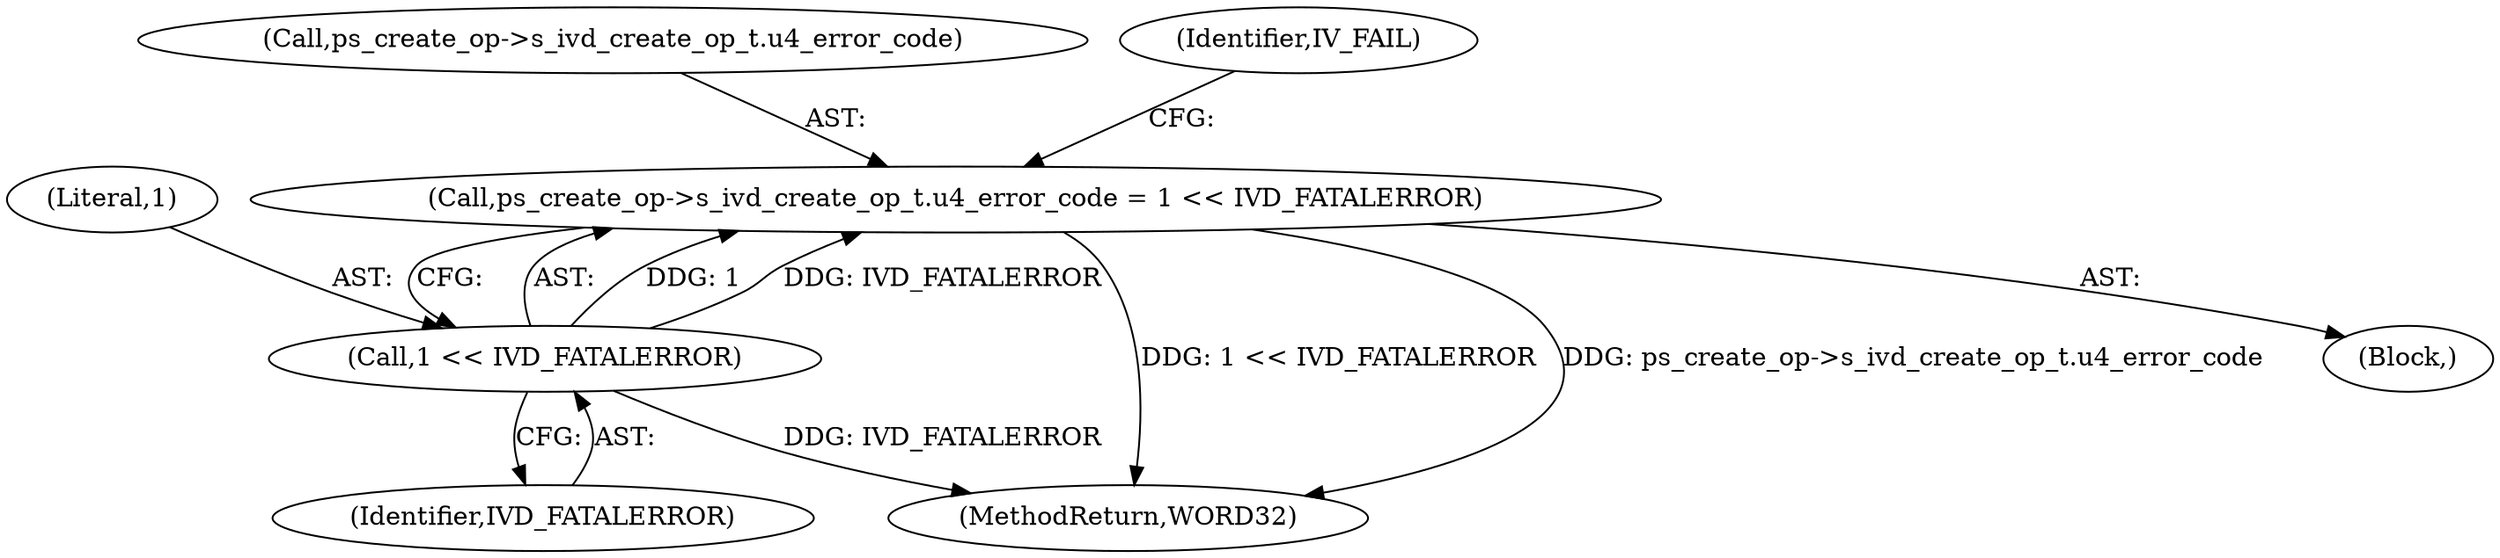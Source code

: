 digraph "0_Android_3ed3c6b79a7b9a60c475dd4936ad57b0b92fd600@API" {
"1000182" [label="(Call,ps_create_op->s_ivd_create_op_t.u4_error_code = 1 << IVD_FATALERROR)"];
"1000188" [label="(Call,1 << IVD_FATALERROR)"];
"1000189" [label="(Literal,1)"];
"1000209" [label="(MethodReturn,WORD32)"];
"1000183" [label="(Call,ps_create_op->s_ivd_create_op_t.u4_error_code)"];
"1000141" [label="(Block,)"];
"1000192" [label="(Identifier,IV_FAIL)"];
"1000182" [label="(Call,ps_create_op->s_ivd_create_op_t.u4_error_code = 1 << IVD_FATALERROR)"];
"1000190" [label="(Identifier,IVD_FATALERROR)"];
"1000188" [label="(Call,1 << IVD_FATALERROR)"];
"1000182" -> "1000141"  [label="AST: "];
"1000182" -> "1000188"  [label="CFG: "];
"1000183" -> "1000182"  [label="AST: "];
"1000188" -> "1000182"  [label="AST: "];
"1000192" -> "1000182"  [label="CFG: "];
"1000182" -> "1000209"  [label="DDG: 1 << IVD_FATALERROR"];
"1000182" -> "1000209"  [label="DDG: ps_create_op->s_ivd_create_op_t.u4_error_code"];
"1000188" -> "1000182"  [label="DDG: 1"];
"1000188" -> "1000182"  [label="DDG: IVD_FATALERROR"];
"1000188" -> "1000190"  [label="CFG: "];
"1000189" -> "1000188"  [label="AST: "];
"1000190" -> "1000188"  [label="AST: "];
"1000188" -> "1000209"  [label="DDG: IVD_FATALERROR"];
}
